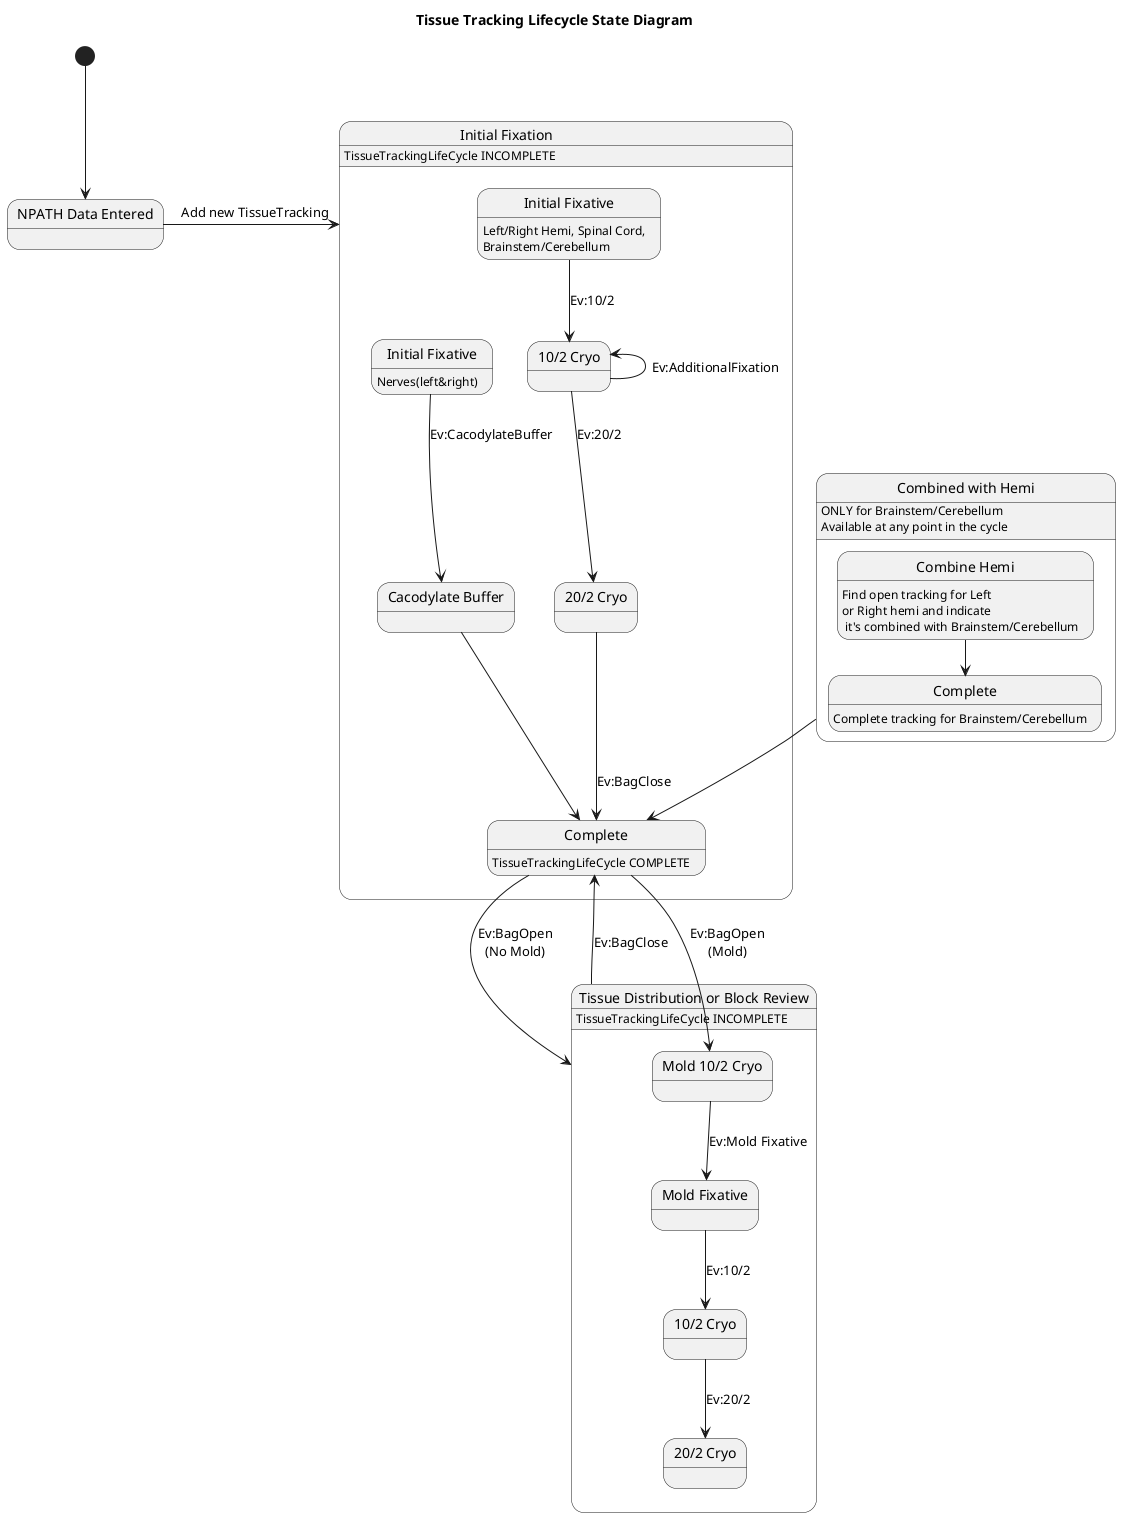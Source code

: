 {
  "sha1": "i4z2jj6edjemg48p1d133ih6xkxxoix",
  "insertion": {
    "when": "2024-06-03T18:59:30.317Z",
    "user": "plantuml@gmail.com"
  }
}
@startuml
'skinparam svek true
title Tissue Tracking Lifecycle State Diagram

[*] --> npathdata

state "NPATH Data Entered" as npathdata {
}

state "Initial Fixation" as Initial {
   state "Initial Fixative" as InitialFixative{
   }
   InitialFixative: Left/Right Hemi, Spinal Cord,\nBrainstem/Cerebellum

   state "10/2 Cryo" as TenTwo{
   }
   state "20/2 Cryo" as TwentyTwo{
   }
   state "Initial Fixative" as InitialFixativeNerves{
   }
   InitialFixativeNerves: Nerves(left&right)
  
   state "Cacodylate Buffer" as Cacodylate{
   }
   
   InitialFixative  --> TenTwo : Ev:10/2
   TenTwo --> TwentyTwo : Ev:20/2
   TwentyTwo -down-> Complete : Ev:BagClose
   TenTwo -up-> TenTwo : Ev:AdditionalFixation  


   InitialFixativeNerves  --> Cacodylate: Ev:CacodylateBuffer
   Cacodylate -down-> Complete
    
}
Initial: TissueTrackingLifeCycle INCOMPLETE


state "Tissue Distribution or Block Review" as TissueDistribution {
  
  state "Mold 10/2 Cryo" as TenTwoMold{
   }
  state "Mold Fixative" as MoldFixative{
   }
   state "10/2 Cryo" as TenTwoNonInitial{
   }
  state "20/2 Cryo" as TwentyTwoNonInitial{
   }  
   
   Complete --> TenTwoMold : Ev:BagOpen\n(Mold) 
   TenTwoMold --> MoldFixative : Ev:Mold Fixative
    MoldFixative --> TenTwoNonInitial : Ev:10/2
    TenTwoNonInitial -->   TwentyTwoNonInitial : Ev:20/2
   
}  
TissueDistribution : TissueTrackingLifeCycle INCOMPLETE

state Complete{
}
Complete: TissueTrackingLifeCycle COMPLETE

state "Combined with Hemi" as CombinedHemi{
   state "Combine Hemi" as FindHemi{
   }
   FindHemi: Find open tracking for Left \nor Right hemi and indicate\n it's combined with Brainstem/Cerebellum
   state "Complete" as CompleteBCcycle{
   }
   CompleteBCcycle: Complete tracking for Brainstem/Cerebellum

   FindHemi --> CompleteBCcycle
}
CombinedHemi: ONLY for Brainstem/Cerebellum
CombinedHemi: Available at any point in the cycle

npathdata -right-> Initial : Add new TissueTracking
Complete --> TissueDistribution : Ev:BagOpen\n(No Mold)
TissueDistribution --> Complete: Ev:BagClose
CombinedHemi --> Complete
@enduml
